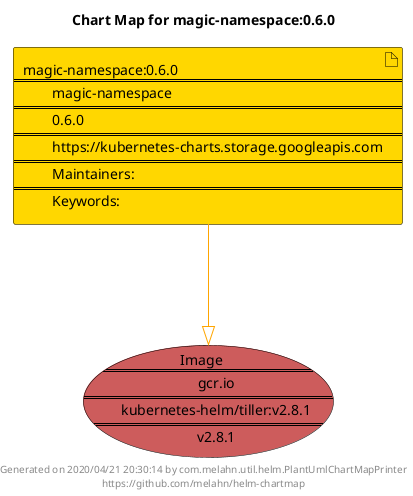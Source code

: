 @startuml
skinparam linetype ortho
skinparam backgroundColor white
skinparam usecaseBorderColor black
skinparam usecaseArrowColor LightSlateGray
skinparam artifactBorderColor black
skinparam artifactArrowColor LightSlateGray

title Chart Map for magic-namespace:0.6.0

'There is one referenced Helm Chart
artifact "magic-namespace:0.6.0\n====\n\tmagic-namespace\n====\n\t0.6.0\n====\n\thttps://kubernetes-charts.storage.googleapis.com\n====\n\tMaintainers: \n====\n\tKeywords: " as magic_namespace_0_6_0 #Gold

'There is one referenced Docker Image
usecase "Image\n====\n\tgcr.io\n====\n\tkubernetes-helm/tiller:v2.8.1\n====\n\tv2.8.1" as gcr_io_kubernetes_helm_tiller_v2_8_1 #IndianRed

'Chart Dependencies
magic_namespace_0_6_0--[#orange]-|>gcr_io_kubernetes_helm_tiller_v2_8_1

center footer Generated on 2020/04/21 20:30:14 by com.melahn.util.helm.PlantUmlChartMapPrinter\nhttps://github.com/melahn/helm-chartmap
@enduml
